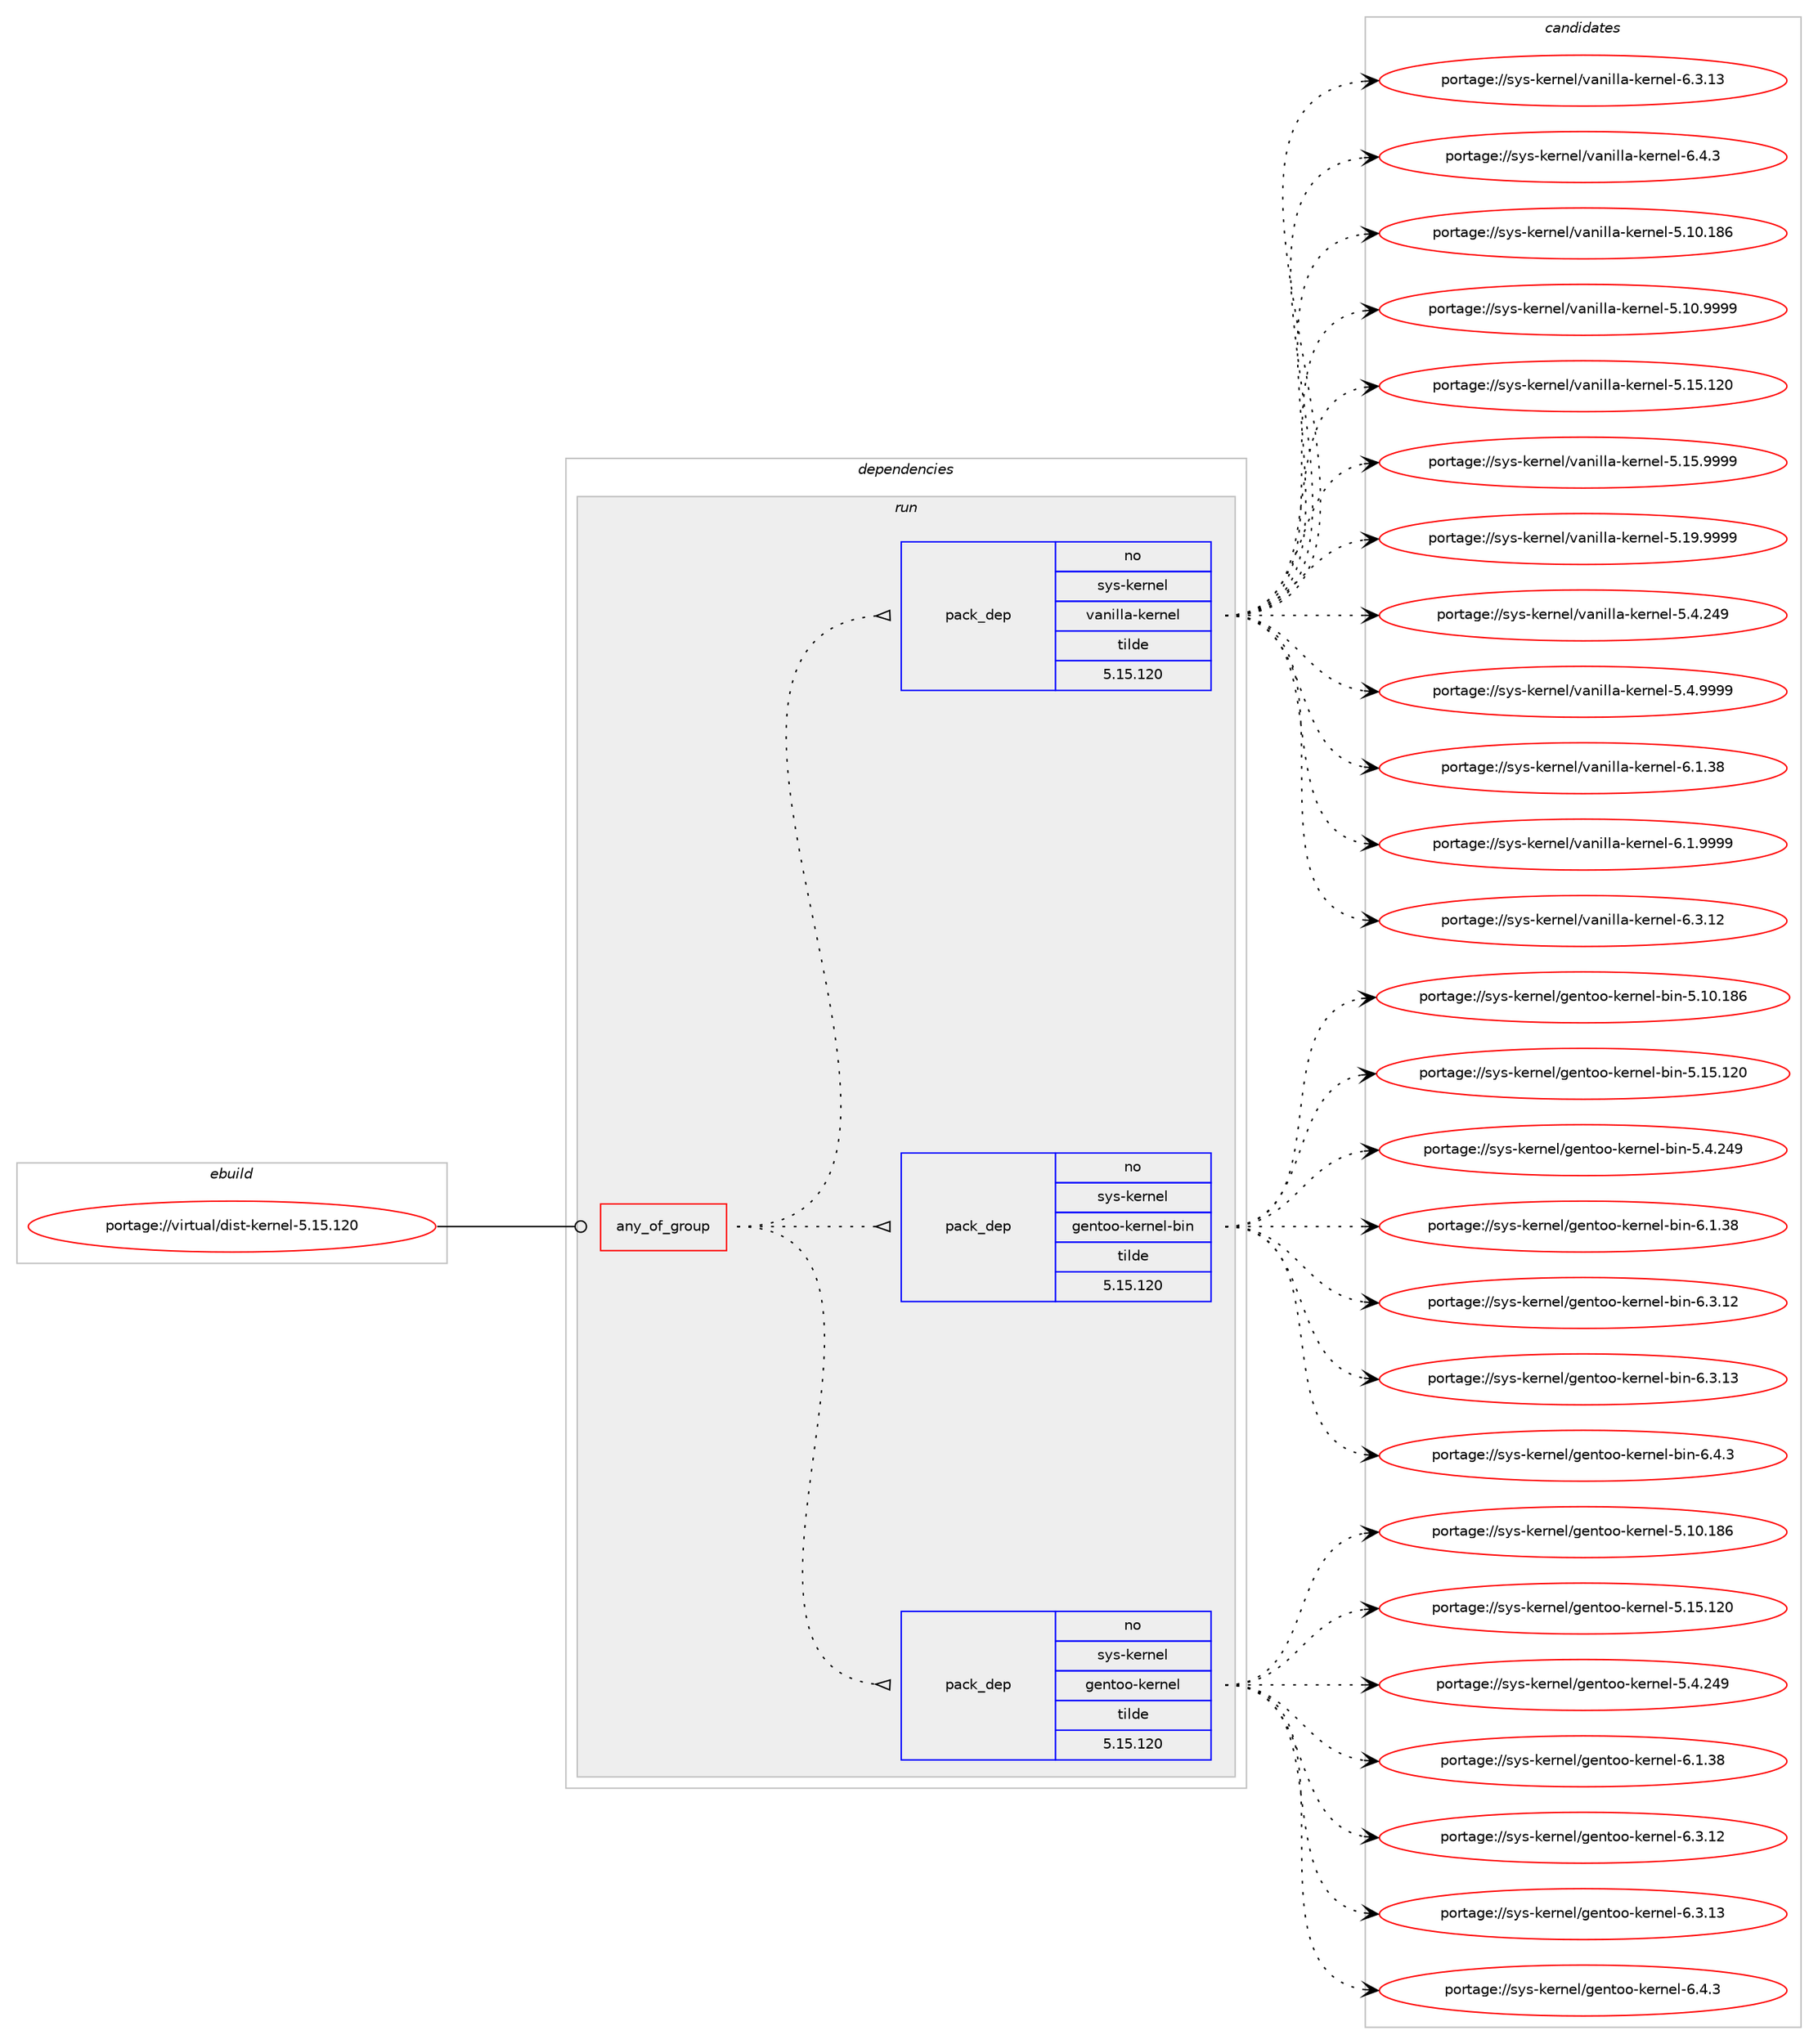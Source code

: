 digraph prolog {

# *************
# Graph options
# *************

newrank=true;
concentrate=true;
compound=true;
graph [rankdir=LR,fontname=Helvetica,fontsize=10,ranksep=1.5];#, ranksep=2.5, nodesep=0.2];
edge  [arrowhead=vee];
node  [fontname=Helvetica,fontsize=10];

# **********
# The ebuild
# **********

subgraph cluster_leftcol {
color=gray;
rank=same;
label=<<i>ebuild</i>>;
id [label="portage://virtual/dist-kernel-5.15.120", color=red, width=4, href="../virtual/dist-kernel-5.15.120.svg"];
}

# ****************
# The dependencies
# ****************

subgraph cluster_midcol {
color=gray;
label=<<i>dependencies</i>>;
subgraph cluster_compile {
fillcolor="#eeeeee";
style=filled;
label=<<i>compile</i>>;
}
subgraph cluster_compileandrun {
fillcolor="#eeeeee";
style=filled;
label=<<i>compile and run</i>>;
}
subgraph cluster_run {
fillcolor="#eeeeee";
style=filled;
label=<<i>run</i>>;
subgraph any25 {
dependency2196 [label=<<TABLE BORDER="0" CELLBORDER="1" CELLSPACING="0" CELLPADDING="4"><TR><TD CELLPADDING="10">any_of_group</TD></TR></TABLE>>, shape=none, color=red];subgraph pack996 {
dependency2197 [label=<<TABLE BORDER="0" CELLBORDER="1" CELLSPACING="0" CELLPADDING="4" WIDTH="220"><TR><TD ROWSPAN="6" CELLPADDING="30">pack_dep</TD></TR><TR><TD WIDTH="110">no</TD></TR><TR><TD>sys-kernel</TD></TR><TR><TD>gentoo-kernel</TD></TR><TR><TD>tilde</TD></TR><TR><TD>5.15.120</TD></TR></TABLE>>, shape=none, color=blue];
}
dependency2196:e -> dependency2197:w [weight=20,style="dotted",arrowhead="oinv"];
subgraph pack997 {
dependency2198 [label=<<TABLE BORDER="0" CELLBORDER="1" CELLSPACING="0" CELLPADDING="4" WIDTH="220"><TR><TD ROWSPAN="6" CELLPADDING="30">pack_dep</TD></TR><TR><TD WIDTH="110">no</TD></TR><TR><TD>sys-kernel</TD></TR><TR><TD>gentoo-kernel-bin</TD></TR><TR><TD>tilde</TD></TR><TR><TD>5.15.120</TD></TR></TABLE>>, shape=none, color=blue];
}
dependency2196:e -> dependency2198:w [weight=20,style="dotted",arrowhead="oinv"];
subgraph pack998 {
dependency2199 [label=<<TABLE BORDER="0" CELLBORDER="1" CELLSPACING="0" CELLPADDING="4" WIDTH="220"><TR><TD ROWSPAN="6" CELLPADDING="30">pack_dep</TD></TR><TR><TD WIDTH="110">no</TD></TR><TR><TD>sys-kernel</TD></TR><TR><TD>vanilla-kernel</TD></TR><TR><TD>tilde</TD></TR><TR><TD>5.15.120</TD></TR></TABLE>>, shape=none, color=blue];
}
dependency2196:e -> dependency2199:w [weight=20,style="dotted",arrowhead="oinv"];
}
id:e -> dependency2196:w [weight=20,style="solid",arrowhead="odot"];
}
}

# **************
# The candidates
# **************

subgraph cluster_choices {
rank=same;
color=gray;
label=<<i>candidates</i>>;

subgraph choice996 {
color=black;
nodesep=1;
choice115121115451071011141101011084710310111011611111145107101114110101108455346494846495654 [label="portage://sys-kernel/gentoo-kernel-5.10.186", color=red, width=4,href="../sys-kernel/gentoo-kernel-5.10.186.svg"];
choice115121115451071011141101011084710310111011611111145107101114110101108455346495346495048 [label="portage://sys-kernel/gentoo-kernel-5.15.120", color=red, width=4,href="../sys-kernel/gentoo-kernel-5.15.120.svg"];
choice1151211154510710111411010110847103101110116111111451071011141101011084553465246505257 [label="portage://sys-kernel/gentoo-kernel-5.4.249", color=red, width=4,href="../sys-kernel/gentoo-kernel-5.4.249.svg"];
choice11512111545107101114110101108471031011101161111114510710111411010110845544649465156 [label="portage://sys-kernel/gentoo-kernel-6.1.38", color=red, width=4,href="../sys-kernel/gentoo-kernel-6.1.38.svg"];
choice11512111545107101114110101108471031011101161111114510710111411010110845544651464950 [label="portage://sys-kernel/gentoo-kernel-6.3.12", color=red, width=4,href="../sys-kernel/gentoo-kernel-6.3.12.svg"];
choice11512111545107101114110101108471031011101161111114510710111411010110845544651464951 [label="portage://sys-kernel/gentoo-kernel-6.3.13", color=red, width=4,href="../sys-kernel/gentoo-kernel-6.3.13.svg"];
choice115121115451071011141101011084710310111011611111145107101114110101108455446524651 [label="portage://sys-kernel/gentoo-kernel-6.4.3", color=red, width=4,href="../sys-kernel/gentoo-kernel-6.4.3.svg"];
dependency2197:e -> choice115121115451071011141101011084710310111011611111145107101114110101108455346494846495654:w [style=dotted,weight="100"];
dependency2197:e -> choice115121115451071011141101011084710310111011611111145107101114110101108455346495346495048:w [style=dotted,weight="100"];
dependency2197:e -> choice1151211154510710111411010110847103101110116111111451071011141101011084553465246505257:w [style=dotted,weight="100"];
dependency2197:e -> choice11512111545107101114110101108471031011101161111114510710111411010110845544649465156:w [style=dotted,weight="100"];
dependency2197:e -> choice11512111545107101114110101108471031011101161111114510710111411010110845544651464950:w [style=dotted,weight="100"];
dependency2197:e -> choice11512111545107101114110101108471031011101161111114510710111411010110845544651464951:w [style=dotted,weight="100"];
dependency2197:e -> choice115121115451071011141101011084710310111011611111145107101114110101108455446524651:w [style=dotted,weight="100"];
}
subgraph choice997 {
color=black;
nodesep=1;
choice1151211154510710111411010110847103101110116111111451071011141101011084598105110455346494846495654 [label="portage://sys-kernel/gentoo-kernel-bin-5.10.186", color=red, width=4,href="../sys-kernel/gentoo-kernel-bin-5.10.186.svg"];
choice1151211154510710111411010110847103101110116111111451071011141101011084598105110455346495346495048 [label="portage://sys-kernel/gentoo-kernel-bin-5.15.120", color=red, width=4,href="../sys-kernel/gentoo-kernel-bin-5.15.120.svg"];
choice11512111545107101114110101108471031011101161111114510710111411010110845981051104553465246505257 [label="portage://sys-kernel/gentoo-kernel-bin-5.4.249", color=red, width=4,href="../sys-kernel/gentoo-kernel-bin-5.4.249.svg"];
choice115121115451071011141101011084710310111011611111145107101114110101108459810511045544649465156 [label="portage://sys-kernel/gentoo-kernel-bin-6.1.38", color=red, width=4,href="../sys-kernel/gentoo-kernel-bin-6.1.38.svg"];
choice115121115451071011141101011084710310111011611111145107101114110101108459810511045544651464950 [label="portage://sys-kernel/gentoo-kernel-bin-6.3.12", color=red, width=4,href="../sys-kernel/gentoo-kernel-bin-6.3.12.svg"];
choice115121115451071011141101011084710310111011611111145107101114110101108459810511045544651464951 [label="portage://sys-kernel/gentoo-kernel-bin-6.3.13", color=red, width=4,href="../sys-kernel/gentoo-kernel-bin-6.3.13.svg"];
choice1151211154510710111411010110847103101110116111111451071011141101011084598105110455446524651 [label="portage://sys-kernel/gentoo-kernel-bin-6.4.3", color=red, width=4,href="../sys-kernel/gentoo-kernel-bin-6.4.3.svg"];
dependency2198:e -> choice1151211154510710111411010110847103101110116111111451071011141101011084598105110455346494846495654:w [style=dotted,weight="100"];
dependency2198:e -> choice1151211154510710111411010110847103101110116111111451071011141101011084598105110455346495346495048:w [style=dotted,weight="100"];
dependency2198:e -> choice11512111545107101114110101108471031011101161111114510710111411010110845981051104553465246505257:w [style=dotted,weight="100"];
dependency2198:e -> choice115121115451071011141101011084710310111011611111145107101114110101108459810511045544649465156:w [style=dotted,weight="100"];
dependency2198:e -> choice115121115451071011141101011084710310111011611111145107101114110101108459810511045544651464950:w [style=dotted,weight="100"];
dependency2198:e -> choice115121115451071011141101011084710310111011611111145107101114110101108459810511045544651464951:w [style=dotted,weight="100"];
dependency2198:e -> choice1151211154510710111411010110847103101110116111111451071011141101011084598105110455446524651:w [style=dotted,weight="100"];
}
subgraph choice998 {
color=black;
nodesep=1;
choice1151211154510710111411010110847118971101051081089745107101114110101108455346494846495654 [label="portage://sys-kernel/vanilla-kernel-5.10.186", color=red, width=4,href="../sys-kernel/vanilla-kernel-5.10.186.svg"];
choice115121115451071011141101011084711897110105108108974510710111411010110845534649484657575757 [label="portage://sys-kernel/vanilla-kernel-5.10.9999", color=red, width=4,href="../sys-kernel/vanilla-kernel-5.10.9999.svg"];
choice1151211154510710111411010110847118971101051081089745107101114110101108455346495346495048 [label="portage://sys-kernel/vanilla-kernel-5.15.120", color=red, width=4,href="../sys-kernel/vanilla-kernel-5.15.120.svg"];
choice115121115451071011141101011084711897110105108108974510710111411010110845534649534657575757 [label="portage://sys-kernel/vanilla-kernel-5.15.9999", color=red, width=4,href="../sys-kernel/vanilla-kernel-5.15.9999.svg"];
choice115121115451071011141101011084711897110105108108974510710111411010110845534649574657575757 [label="portage://sys-kernel/vanilla-kernel-5.19.9999", color=red, width=4,href="../sys-kernel/vanilla-kernel-5.19.9999.svg"];
choice11512111545107101114110101108471189711010510810897451071011141101011084553465246505257 [label="portage://sys-kernel/vanilla-kernel-5.4.249", color=red, width=4,href="../sys-kernel/vanilla-kernel-5.4.249.svg"];
choice1151211154510710111411010110847118971101051081089745107101114110101108455346524657575757 [label="portage://sys-kernel/vanilla-kernel-5.4.9999", color=red, width=4,href="../sys-kernel/vanilla-kernel-5.4.9999.svg"];
choice115121115451071011141101011084711897110105108108974510710111411010110845544649465156 [label="portage://sys-kernel/vanilla-kernel-6.1.38", color=red, width=4,href="../sys-kernel/vanilla-kernel-6.1.38.svg"];
choice1151211154510710111411010110847118971101051081089745107101114110101108455446494657575757 [label="portage://sys-kernel/vanilla-kernel-6.1.9999", color=red, width=4,href="../sys-kernel/vanilla-kernel-6.1.9999.svg"];
choice115121115451071011141101011084711897110105108108974510710111411010110845544651464950 [label="portage://sys-kernel/vanilla-kernel-6.3.12", color=red, width=4,href="../sys-kernel/vanilla-kernel-6.3.12.svg"];
choice115121115451071011141101011084711897110105108108974510710111411010110845544651464951 [label="portage://sys-kernel/vanilla-kernel-6.3.13", color=red, width=4,href="../sys-kernel/vanilla-kernel-6.3.13.svg"];
choice1151211154510710111411010110847118971101051081089745107101114110101108455446524651 [label="portage://sys-kernel/vanilla-kernel-6.4.3", color=red, width=4,href="../sys-kernel/vanilla-kernel-6.4.3.svg"];
dependency2199:e -> choice1151211154510710111411010110847118971101051081089745107101114110101108455346494846495654:w [style=dotted,weight="100"];
dependency2199:e -> choice115121115451071011141101011084711897110105108108974510710111411010110845534649484657575757:w [style=dotted,weight="100"];
dependency2199:e -> choice1151211154510710111411010110847118971101051081089745107101114110101108455346495346495048:w [style=dotted,weight="100"];
dependency2199:e -> choice115121115451071011141101011084711897110105108108974510710111411010110845534649534657575757:w [style=dotted,weight="100"];
dependency2199:e -> choice115121115451071011141101011084711897110105108108974510710111411010110845534649574657575757:w [style=dotted,weight="100"];
dependency2199:e -> choice11512111545107101114110101108471189711010510810897451071011141101011084553465246505257:w [style=dotted,weight="100"];
dependency2199:e -> choice1151211154510710111411010110847118971101051081089745107101114110101108455346524657575757:w [style=dotted,weight="100"];
dependency2199:e -> choice115121115451071011141101011084711897110105108108974510710111411010110845544649465156:w [style=dotted,weight="100"];
dependency2199:e -> choice1151211154510710111411010110847118971101051081089745107101114110101108455446494657575757:w [style=dotted,weight="100"];
dependency2199:e -> choice115121115451071011141101011084711897110105108108974510710111411010110845544651464950:w [style=dotted,weight="100"];
dependency2199:e -> choice115121115451071011141101011084711897110105108108974510710111411010110845544651464951:w [style=dotted,weight="100"];
dependency2199:e -> choice1151211154510710111411010110847118971101051081089745107101114110101108455446524651:w [style=dotted,weight="100"];
}
}

}
